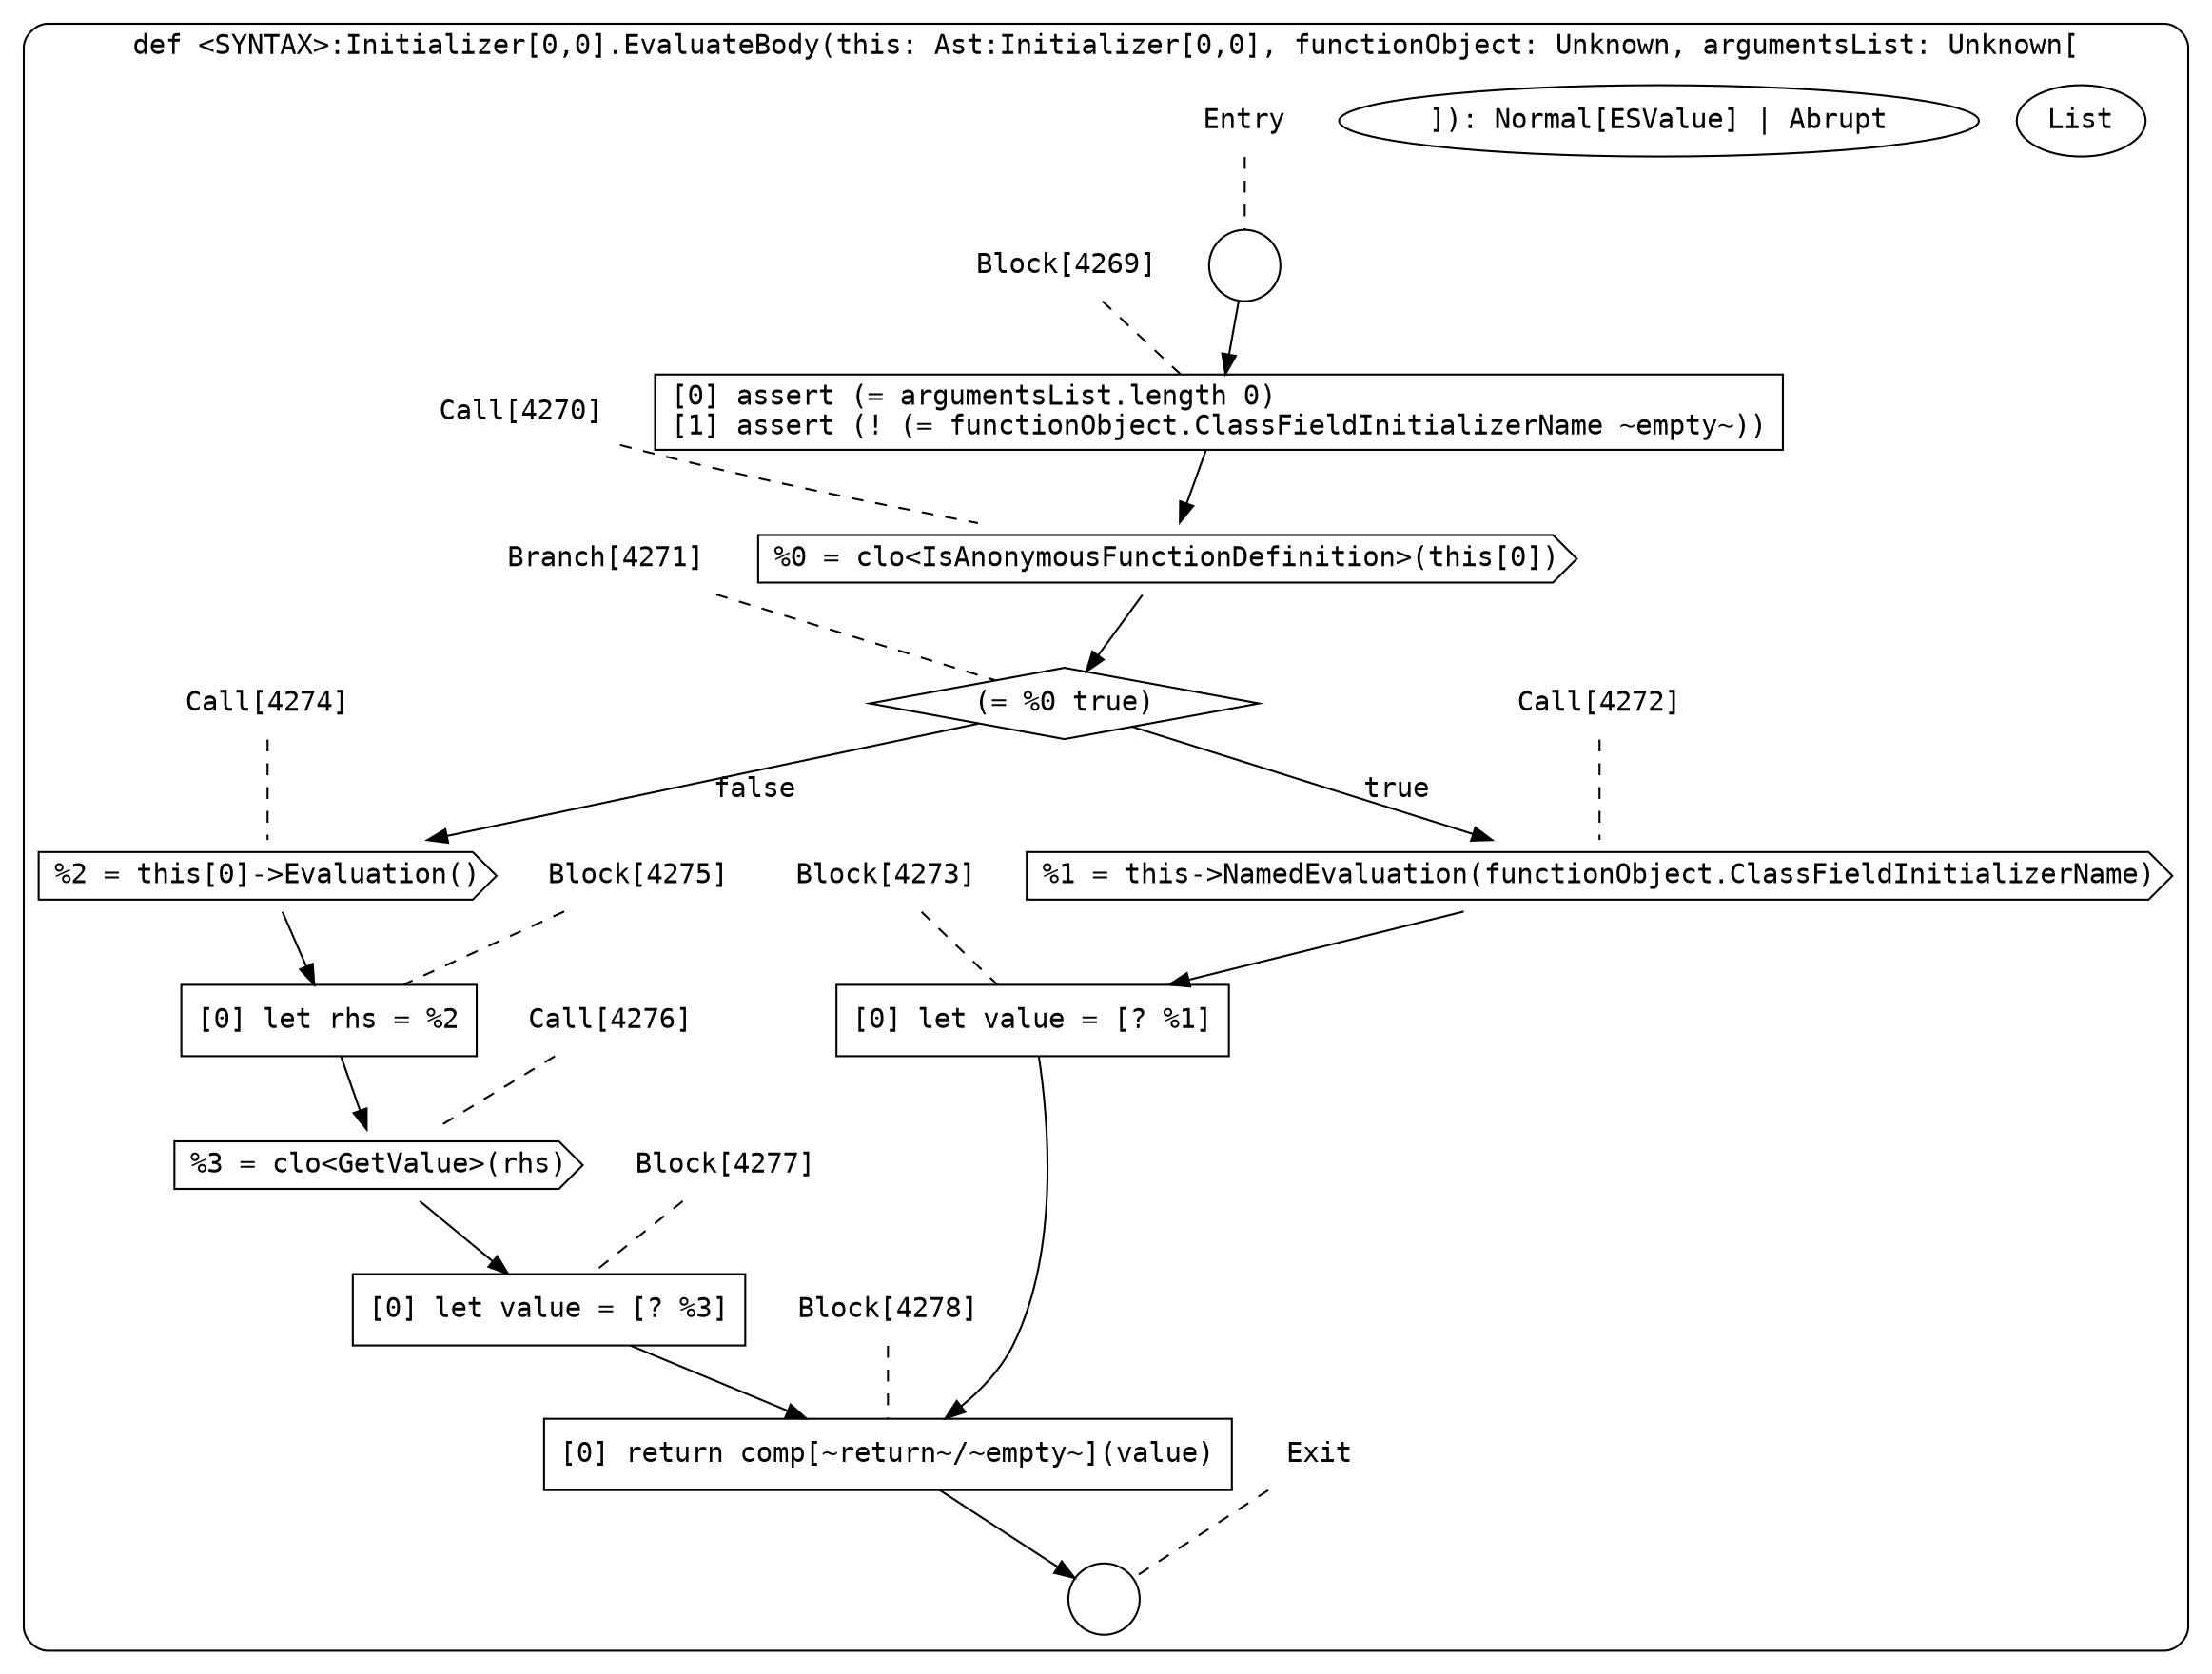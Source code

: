 digraph {
  graph [fontname = "Consolas"]
  node [fontname = "Consolas"]
  edge [fontname = "Consolas"]
  subgraph cluster1085 {
    label = "def <SYNTAX>:Initializer[0,0].EvaluateBody(this: Ast:Initializer[0,0], functionObject: Unknown, argumentsList: Unknown["List"]): Normal[ESValue] | Abrupt"
    style = rounded
    cluster1085_entry_name [shape=none, label=<<font color="black">Entry</font>>]
    cluster1085_entry_name -> cluster1085_entry [arrowhead=none, color="black", style=dashed]
    cluster1085_entry [shape=circle label=" " color="black" fillcolor="white" style=filled]
    cluster1085_entry -> node4269 [color="black"]
    cluster1085_exit_name [shape=none, label=<<font color="black">Exit</font>>]
    cluster1085_exit_name -> cluster1085_exit [arrowhead=none, color="black", style=dashed]
    cluster1085_exit [shape=circle label=" " color="black" fillcolor="white" style=filled]
    node4269_name [shape=none, label=<<font color="black">Block[4269]</font>>]
    node4269_name -> node4269 [arrowhead=none, color="black", style=dashed]
    node4269 [shape=box, label=<<font color="black">[0] assert (= argumentsList.length 0)<BR ALIGN="LEFT"/>[1] assert (! (= functionObject.ClassFieldInitializerName ~empty~))<BR ALIGN="LEFT"/></font>> color="black" fillcolor="white", style=filled]
    node4269 -> node4270 [color="black"]
    node4270_name [shape=none, label=<<font color="black">Call[4270]</font>>]
    node4270_name -> node4270 [arrowhead=none, color="black", style=dashed]
    node4270 [shape=cds, label=<<font color="black">%0 = clo&lt;IsAnonymousFunctionDefinition&gt;(this[0])</font>> color="black" fillcolor="white", style=filled]
    node4270 -> node4271 [color="black"]
    node4271_name [shape=none, label=<<font color="black">Branch[4271]</font>>]
    node4271_name -> node4271 [arrowhead=none, color="black", style=dashed]
    node4271 [shape=diamond, label=<<font color="black">(= %0 true)</font>> color="black" fillcolor="white", style=filled]
    node4271 -> node4272 [label=<<font color="black">true</font>> color="black"]
    node4271 -> node4274 [label=<<font color="black">false</font>> color="black"]
    node4272_name [shape=none, label=<<font color="black">Call[4272]</font>>]
    node4272_name -> node4272 [arrowhead=none, color="black", style=dashed]
    node4272 [shape=cds, label=<<font color="black">%1 = this-&gt;NamedEvaluation(functionObject.ClassFieldInitializerName)</font>> color="black" fillcolor="white", style=filled]
    node4272 -> node4273 [color="black"]
    node4274_name [shape=none, label=<<font color="black">Call[4274]</font>>]
    node4274_name -> node4274 [arrowhead=none, color="black", style=dashed]
    node4274 [shape=cds, label=<<font color="black">%2 = this[0]-&gt;Evaluation()</font>> color="black" fillcolor="white", style=filled]
    node4274 -> node4275 [color="black"]
    node4273_name [shape=none, label=<<font color="black">Block[4273]</font>>]
    node4273_name -> node4273 [arrowhead=none, color="black", style=dashed]
    node4273 [shape=box, label=<<font color="black">[0] let value = [? %1]<BR ALIGN="LEFT"/></font>> color="black" fillcolor="white", style=filled]
    node4273 -> node4278 [color="black"]
    node4275_name [shape=none, label=<<font color="black">Block[4275]</font>>]
    node4275_name -> node4275 [arrowhead=none, color="black", style=dashed]
    node4275 [shape=box, label=<<font color="black">[0] let rhs = %2<BR ALIGN="LEFT"/></font>> color="black" fillcolor="white", style=filled]
    node4275 -> node4276 [color="black"]
    node4278_name [shape=none, label=<<font color="black">Block[4278]</font>>]
    node4278_name -> node4278 [arrowhead=none, color="black", style=dashed]
    node4278 [shape=box, label=<<font color="black">[0] return comp[~return~/~empty~](value)<BR ALIGN="LEFT"/></font>> color="black" fillcolor="white", style=filled]
    node4278 -> cluster1085_exit [color="black"]
    node4276_name [shape=none, label=<<font color="black">Call[4276]</font>>]
    node4276_name -> node4276 [arrowhead=none, color="black", style=dashed]
    node4276 [shape=cds, label=<<font color="black">%3 = clo&lt;GetValue&gt;(rhs)</font>> color="black" fillcolor="white", style=filled]
    node4276 -> node4277 [color="black"]
    node4277_name [shape=none, label=<<font color="black">Block[4277]</font>>]
    node4277_name -> node4277 [arrowhead=none, color="black", style=dashed]
    node4277 [shape=box, label=<<font color="black">[0] let value = [? %3]<BR ALIGN="LEFT"/></font>> color="black" fillcolor="white", style=filled]
    node4277 -> node4278 [color="black"]
  }
}